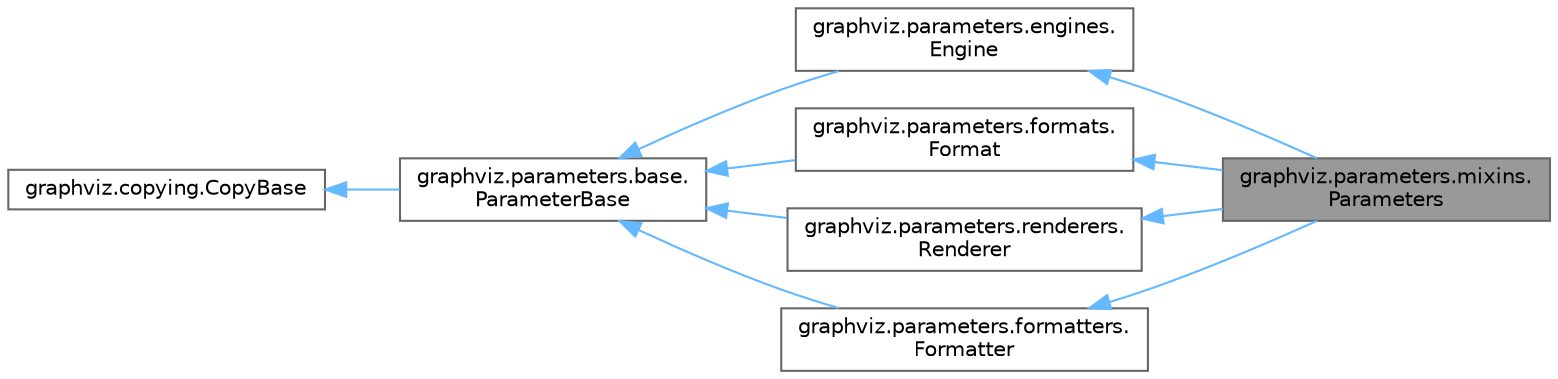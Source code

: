 digraph "graphviz.parameters.mixins.Parameters"
{
 // LATEX_PDF_SIZE
  bgcolor="transparent";
  edge [fontname=Helvetica,fontsize=10,labelfontname=Helvetica,labelfontsize=10];
  node [fontname=Helvetica,fontsize=10,shape=box,height=0.2,width=0.4];
  rankdir="LR";
  Node1 [id="Node000001",label="graphviz.parameters.mixins.\lParameters",height=0.2,width=0.4,color="gray40", fillcolor="grey60", style="filled", fontcolor="black",tooltip=" "];
  Node2 -> Node1 [id="edge1_Node000001_Node000002",dir="back",color="steelblue1",style="solid",tooltip=" "];
  Node2 [id="Node000002",label="graphviz.parameters.engines.\lEngine",height=0.2,width=0.4,color="gray40", fillcolor="white", style="filled",URL="$classgraphviz_1_1parameters_1_1engines_1_1_engine.html",tooltip=" "];
  Node3 -> Node2 [id="edge2_Node000002_Node000003",dir="back",color="steelblue1",style="solid",tooltip=" "];
  Node3 [id="Node000003",label="graphviz.parameters.base.\lParameterBase",height=0.2,width=0.4,color="gray40", fillcolor="white", style="filled",URL="$classgraphviz_1_1parameters_1_1base_1_1_parameter_base.html",tooltip=" "];
  Node4 -> Node3 [id="edge3_Node000003_Node000004",dir="back",color="steelblue1",style="solid",tooltip=" "];
  Node4 [id="Node000004",label="graphviz.copying.CopyBase",height=0.2,width=0.4,color="gray40", fillcolor="white", style="filled",URL="$classgraphviz_1_1copying_1_1_copy_base.html",tooltip=" "];
  Node5 -> Node1 [id="edge4_Node000001_Node000005",dir="back",color="steelblue1",style="solid",tooltip=" "];
  Node5 [id="Node000005",label="graphviz.parameters.formats.\lFormat",height=0.2,width=0.4,color="gray40", fillcolor="white", style="filled",URL="$classgraphviz_1_1parameters_1_1formats_1_1_format.html",tooltip=" "];
  Node3 -> Node5 [id="edge5_Node000005_Node000003",dir="back",color="steelblue1",style="solid",tooltip=" "];
  Node6 -> Node1 [id="edge6_Node000001_Node000006",dir="back",color="steelblue1",style="solid",tooltip=" "];
  Node6 [id="Node000006",label="graphviz.parameters.renderers.\lRenderer",height=0.2,width=0.4,color="gray40", fillcolor="white", style="filled",URL="$classgraphviz_1_1parameters_1_1renderers_1_1_renderer.html",tooltip=" "];
  Node3 -> Node6 [id="edge7_Node000006_Node000003",dir="back",color="steelblue1",style="solid",tooltip=" "];
  Node7 -> Node1 [id="edge8_Node000001_Node000007",dir="back",color="steelblue1",style="solid",tooltip=" "];
  Node7 [id="Node000007",label="graphviz.parameters.formatters.\lFormatter",height=0.2,width=0.4,color="gray40", fillcolor="white", style="filled",URL="$classgraphviz_1_1parameters_1_1formatters_1_1_formatter.html",tooltip=" "];
  Node3 -> Node7 [id="edge9_Node000007_Node000003",dir="back",color="steelblue1",style="solid",tooltip=" "];
}
